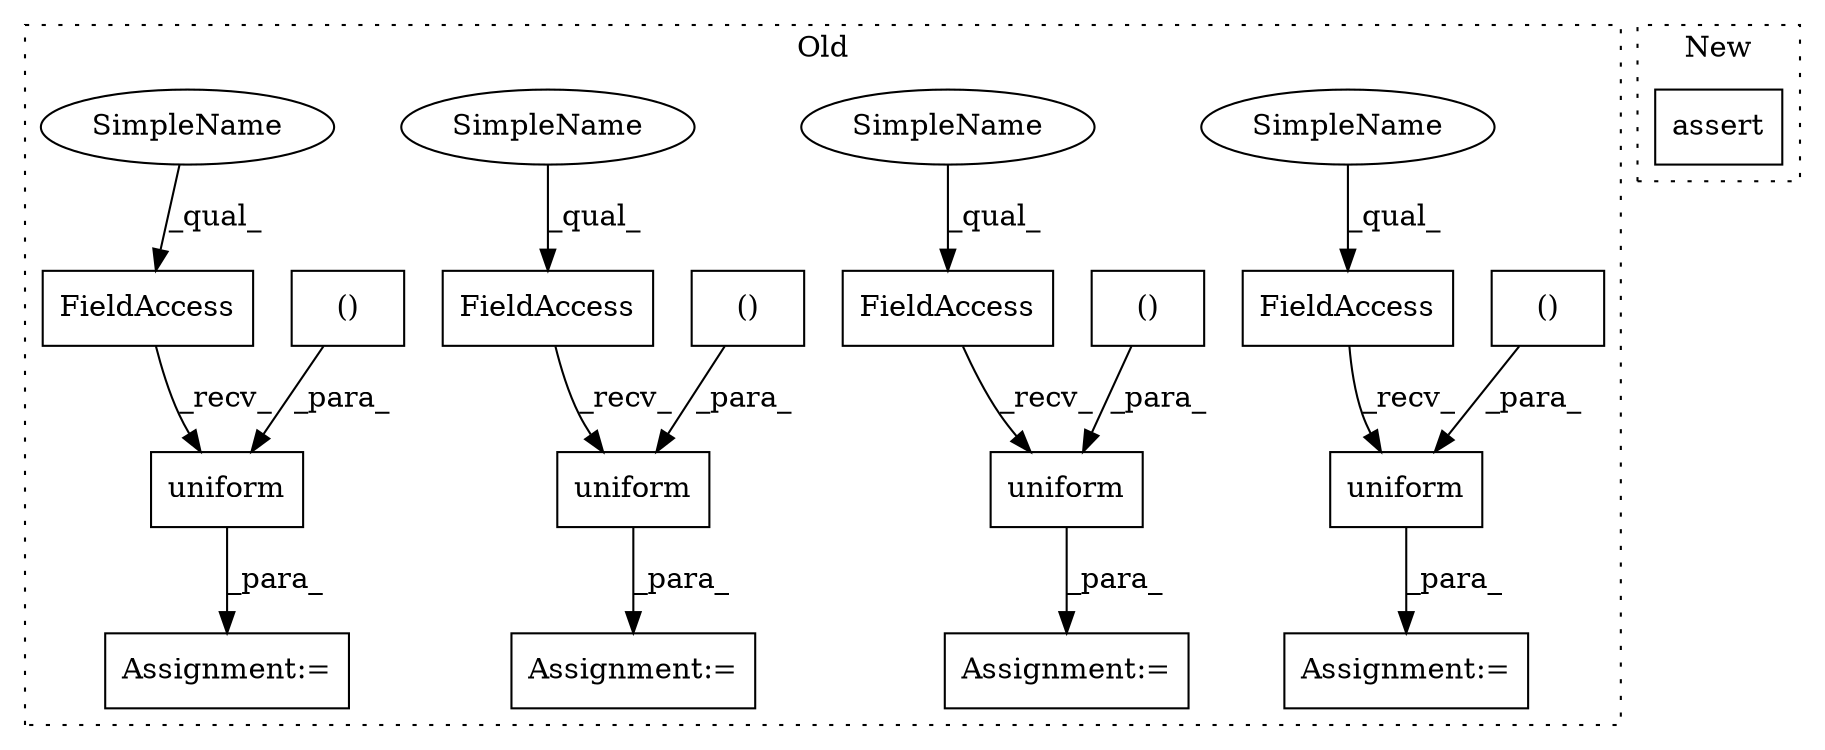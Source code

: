 digraph G {
subgraph cluster0 {
1 [label="uniform" a="32" s="7245,7275" l="13,2" shape="box"];
3 [label="FieldAccess" a="22" s="7232" l="12" shape="box"];
4 [label="()" a="106" s="7258" l="17" shape="box"];
5 [label="Assignment:=" a="7" s="7231" l="1" shape="box"];
6 [label="FieldAccess" a="22" s="7675" l="12" shape="box"];
7 [label="uniform" a="32" s="7688,7726" l="13,2" shape="box"];
8 [label="()" a="106" s="7701" l="25" shape="box"];
9 [label="FieldAccess" a="22" s="7464" l="12" shape="box"];
10 [label="uniform" a="32" s="7477,7515" l="13,2" shape="box"];
11 [label="()" a="106" s="7490" l="25" shape="box"];
12 [label="Assignment:=" a="7" s="7674" l="1" shape="box"];
13 [label="Assignment:=" a="7" s="7463" l="1" shape="box"];
14 [label="FieldAccess" a="22" s="7885" l="12" shape="box"];
15 [label="uniform" a="32" s="7898,7936" l="13,2" shape="box"];
16 [label="()" a="106" s="7911" l="25" shape="box"];
17 [label="Assignment:=" a="7" s="7884" l="1" shape="box"];
18 [label="SimpleName" a="42" s="7675" l="5" shape="ellipse"];
19 [label="SimpleName" a="42" s="7232" l="5" shape="ellipse"];
20 [label="SimpleName" a="42" s="7885" l="5" shape="ellipse"];
21 [label="SimpleName" a="42" s="7464" l="5" shape="ellipse"];
label = "Old";
style="dotted";
}
subgraph cluster1 {
2 [label="assert" a="32" s="6694,6771" l="15,2" shape="box"];
label = "New";
style="dotted";
}
1 -> 5 [label="_para_"];
3 -> 1 [label="_recv_"];
4 -> 1 [label="_para_"];
6 -> 7 [label="_recv_"];
7 -> 12 [label="_para_"];
8 -> 7 [label="_para_"];
9 -> 10 [label="_recv_"];
10 -> 13 [label="_para_"];
11 -> 10 [label="_para_"];
14 -> 15 [label="_recv_"];
15 -> 17 [label="_para_"];
16 -> 15 [label="_para_"];
18 -> 6 [label="_qual_"];
19 -> 3 [label="_qual_"];
20 -> 14 [label="_qual_"];
21 -> 9 [label="_qual_"];
}